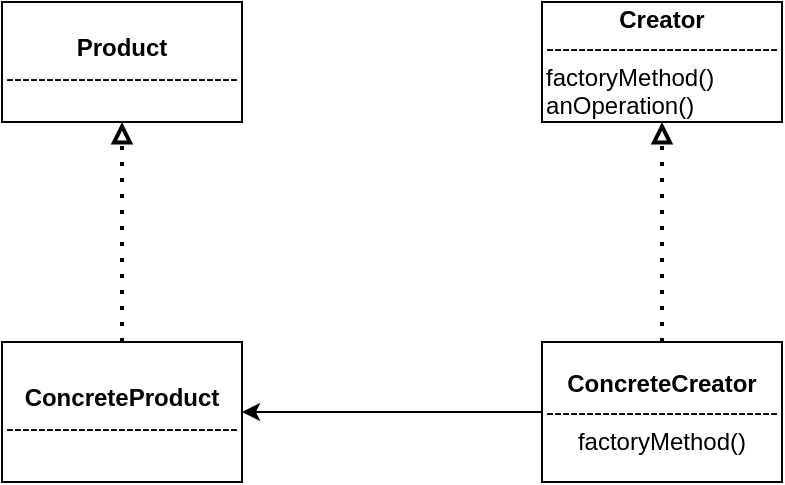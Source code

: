 <mxfile version="16.4.3" type="github">
  <diagram id="VK9zWSJOl_B0jZRCMWZ7" name="Page-1">
    <mxGraphModel dx="593" dy="329" grid="1" gridSize="10" guides="1" tooltips="1" connect="1" arrows="1" fold="1" page="1" pageScale="1" pageWidth="850" pageHeight="1100" math="0" shadow="0">
      <root>
        <mxCell id="0" />
        <mxCell id="1" parent="0" />
        <mxCell id="j1VUIYVnK4Af_nBj4v42-1" value="&lt;div&gt;&lt;b&gt;Product&lt;/b&gt;&lt;br&gt;&lt;/div&gt;&lt;div&gt;&lt;span&gt;-----------------------------&lt;/span&gt;&lt;/div&gt;" style="rounded=0;whiteSpace=wrap;html=1;align=center;" vertex="1" parent="1">
          <mxGeometry x="240" y="120" width="120" height="60" as="geometry" />
        </mxCell>
        <mxCell id="j1VUIYVnK4Af_nBj4v42-2" value="&lt;b&gt;Creator&lt;/b&gt;&lt;br&gt;-----------------------------&lt;br&gt;&lt;div style=&quot;text-align: left&quot;&gt;&lt;span&gt;factoryMethod()&lt;/span&gt;&lt;/div&gt;&lt;div style=&quot;text-align: left&quot;&gt;&lt;span&gt;anOperation()&lt;/span&gt;&lt;/div&gt;" style="rounded=0;whiteSpace=wrap;html=1;" vertex="1" parent="1">
          <mxGeometry x="510" y="120" width="120" height="60" as="geometry" />
        </mxCell>
        <mxCell id="j1VUIYVnK4Af_nBj4v42-3" value="&lt;b&gt;ConcreteProduct&lt;br&gt;&lt;/b&gt;-----------------------------" style="rounded=0;whiteSpace=wrap;html=1;" vertex="1" parent="1">
          <mxGeometry x="240" y="290" width="120" height="70" as="geometry" />
        </mxCell>
        <mxCell id="j1VUIYVnK4Af_nBj4v42-4" value="&lt;b&gt;ConcreteCreator&lt;/b&gt;&lt;br&gt;-----------------------------&lt;br&gt;factoryMethod()" style="rounded=0;whiteSpace=wrap;html=1;" vertex="1" parent="1">
          <mxGeometry x="510" y="290" width="120" height="70" as="geometry" />
        </mxCell>
        <mxCell id="j1VUIYVnK4Af_nBj4v42-5" value="" style="endArrow=none;html=1;rounded=0;entryX=0;entryY=0.5;entryDx=0;entryDy=0;exitX=1;exitY=0.5;exitDx=0;exitDy=0;startArrow=classic;startFill=1;" edge="1" parent="1" source="j1VUIYVnK4Af_nBj4v42-3" target="j1VUIYVnK4Af_nBj4v42-4">
          <mxGeometry width="50" height="50" relative="1" as="geometry">
            <mxPoint x="400" y="300" as="sourcePoint" />
            <mxPoint x="450" y="250" as="targetPoint" />
          </mxGeometry>
        </mxCell>
        <mxCell id="j1VUIYVnK4Af_nBj4v42-6" value="" style="endArrow=block;dashed=1;html=1;dashPattern=1 3;strokeWidth=2;rounded=0;exitX=0.5;exitY=0;exitDx=0;exitDy=0;entryX=0.5;entryY=1;entryDx=0;entryDy=0;endFill=0;" edge="1" parent="1" source="j1VUIYVnK4Af_nBj4v42-3" target="j1VUIYVnK4Af_nBj4v42-1">
          <mxGeometry width="50" height="50" relative="1" as="geometry">
            <mxPoint x="280" y="270" as="sourcePoint" />
            <mxPoint x="300" y="190" as="targetPoint" />
          </mxGeometry>
        </mxCell>
        <mxCell id="j1VUIYVnK4Af_nBj4v42-7" value="" style="endArrow=block;dashed=1;html=1;dashPattern=1 3;strokeWidth=2;rounded=0;exitX=0.5;exitY=0;exitDx=0;exitDy=0;entryX=0.5;entryY=1;entryDx=0;entryDy=0;endFill=0;" edge="1" parent="1" source="j1VUIYVnK4Af_nBj4v42-4" target="j1VUIYVnK4Af_nBj4v42-2">
          <mxGeometry width="50" height="50" relative="1" as="geometry">
            <mxPoint x="540" y="270" as="sourcePoint" />
            <mxPoint x="590" y="220" as="targetPoint" />
          </mxGeometry>
        </mxCell>
      </root>
    </mxGraphModel>
  </diagram>
</mxfile>
